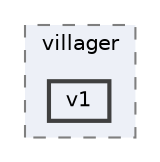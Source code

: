 digraph "v1"
{
 // LATEX_PDF_SIZE
  bgcolor="transparent";
  edge [fontname=Helvetica,fontsize=10,labelfontname=Helvetica,labelfontsize=10];
  node [fontname=Helvetica,fontsize=10,shape=box,height=0.2,width=0.4];
  compound=true
  subgraph clusterdir_a9f1ad3d74640ac4be7eac0384d0758f {
    graph [ bgcolor="#edf0f7", pencolor="grey50", label="villager", fontname=Helvetica,fontsize=10 style="filled,dashed", URL="dir_a9f1ad3d74640ac4be7eac0384d0758f.html",tooltip=""]
  dir_828c46ffecebb07d93cd787d42b76ebe [label="v1", fillcolor="#edf0f7", color="grey25", style="filled,bold", URL="dir_828c46ffecebb07d93cd787d42b76ebe.html",tooltip=""];
  }
}
